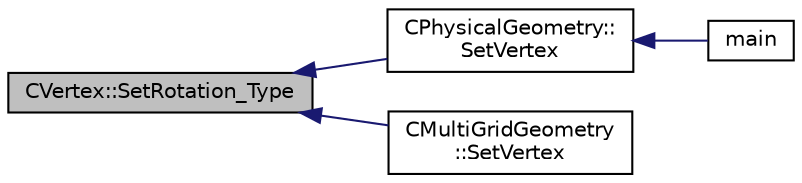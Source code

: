 digraph "CVertex::SetRotation_Type"
{
  edge [fontname="Helvetica",fontsize="10",labelfontname="Helvetica",labelfontsize="10"];
  node [fontname="Helvetica",fontsize="10",shape=record];
  rankdir="LR";
  Node1011 [label="CVertex::SetRotation_Type",height=0.2,width=0.4,color="black", fillcolor="grey75", style="filled", fontcolor="black"];
  Node1011 -> Node1012 [dir="back",color="midnightblue",fontsize="10",style="solid",fontname="Helvetica"];
  Node1012 [label="CPhysicalGeometry::\lSetVertex",height=0.2,width=0.4,color="black", fillcolor="white", style="filled",URL="$class_c_physical_geometry.html#afd71a366a07a29c492a014c1141f0607",tooltip="Set boundary vertex. "];
  Node1012 -> Node1013 [dir="back",color="midnightblue",fontsize="10",style="solid",fontname="Helvetica"];
  Node1013 [label="main",height=0.2,width=0.4,color="black", fillcolor="white", style="filled",URL="$_s_u2___m_s_h_8cpp.html#a0ddf1224851353fc92bfbff6f499fa97"];
  Node1011 -> Node1014 [dir="back",color="midnightblue",fontsize="10",style="solid",fontname="Helvetica"];
  Node1014 [label="CMultiGridGeometry\l::SetVertex",height=0.2,width=0.4,color="black", fillcolor="white", style="filled",URL="$class_c_multi_grid_geometry.html#ab2098547b20e74eb59c99815b16def58",tooltip="Set boundary vertex. "];
}
